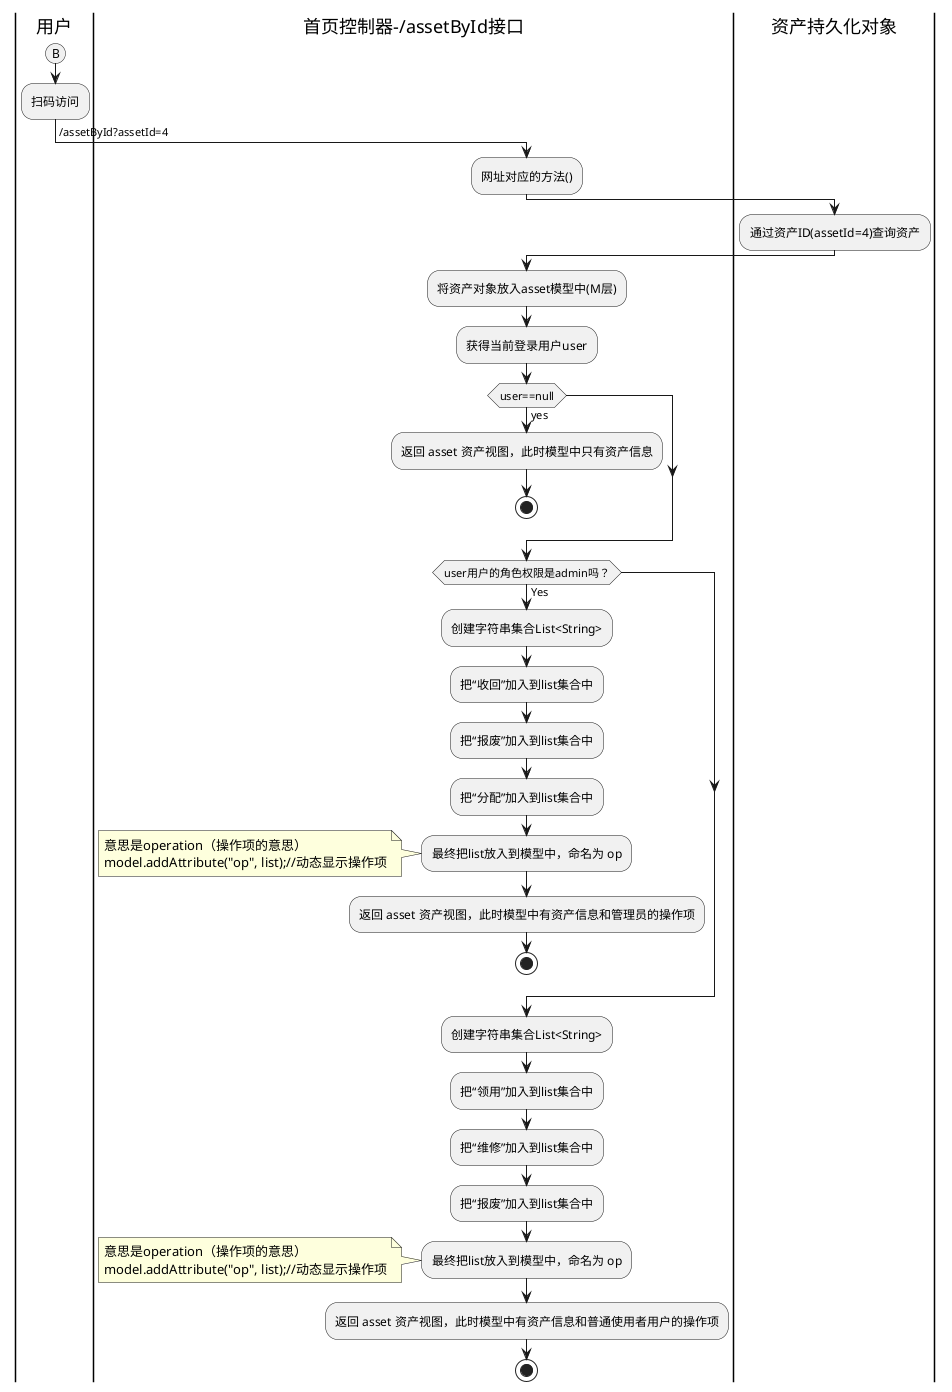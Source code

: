 @startuml
'3.扫码显示操作项

|用户|
(B)
:扫码访问;
->/assetById?assetId=4;
|首页控制器-/assetById接口|
:网址对应的方法();
|资产持久化对象|
:通过资产ID(assetId=4)查询资产;
|首页控制器-/assetById接口|
:将资产对象放入asset模型中(M层);
:获得当前登录用户user;
if (user==null) then (yes)
:返回 asset 资产视图，此时模型中只有资产信息;
stop
endif

if (user用户的角色权限是admin吗？) then (Yes)
:创建字符串集合List<String>;
:把“收回”加入到list集合中;
:把“报废”加入到list集合中;
:把“分配”加入到list集合中;
:最终把list放入到模型中，命名为 op;
note left
  意思是operation（操作项的意思）
  model.addAttribute("op", list);//动态显示操作项
end note
:返回 asset 资产视图，此时模型中有资产信息和管理员的操作项;
stop
endif

:创建字符串集合List<String>;
:把“领用”加入到list集合中;
:把“维修”加入到list集合中;
:把“报废”加入到list集合中;
:最终把list放入到模型中，命名为 op;
note left
  意思是operation（操作项的意思）
  model.addAttribute("op", list);//动态显示操作项
end note
:返回 asset 资产视图，此时模型中有资产信息和普通使用者用户的操作项;
stop
@enduml